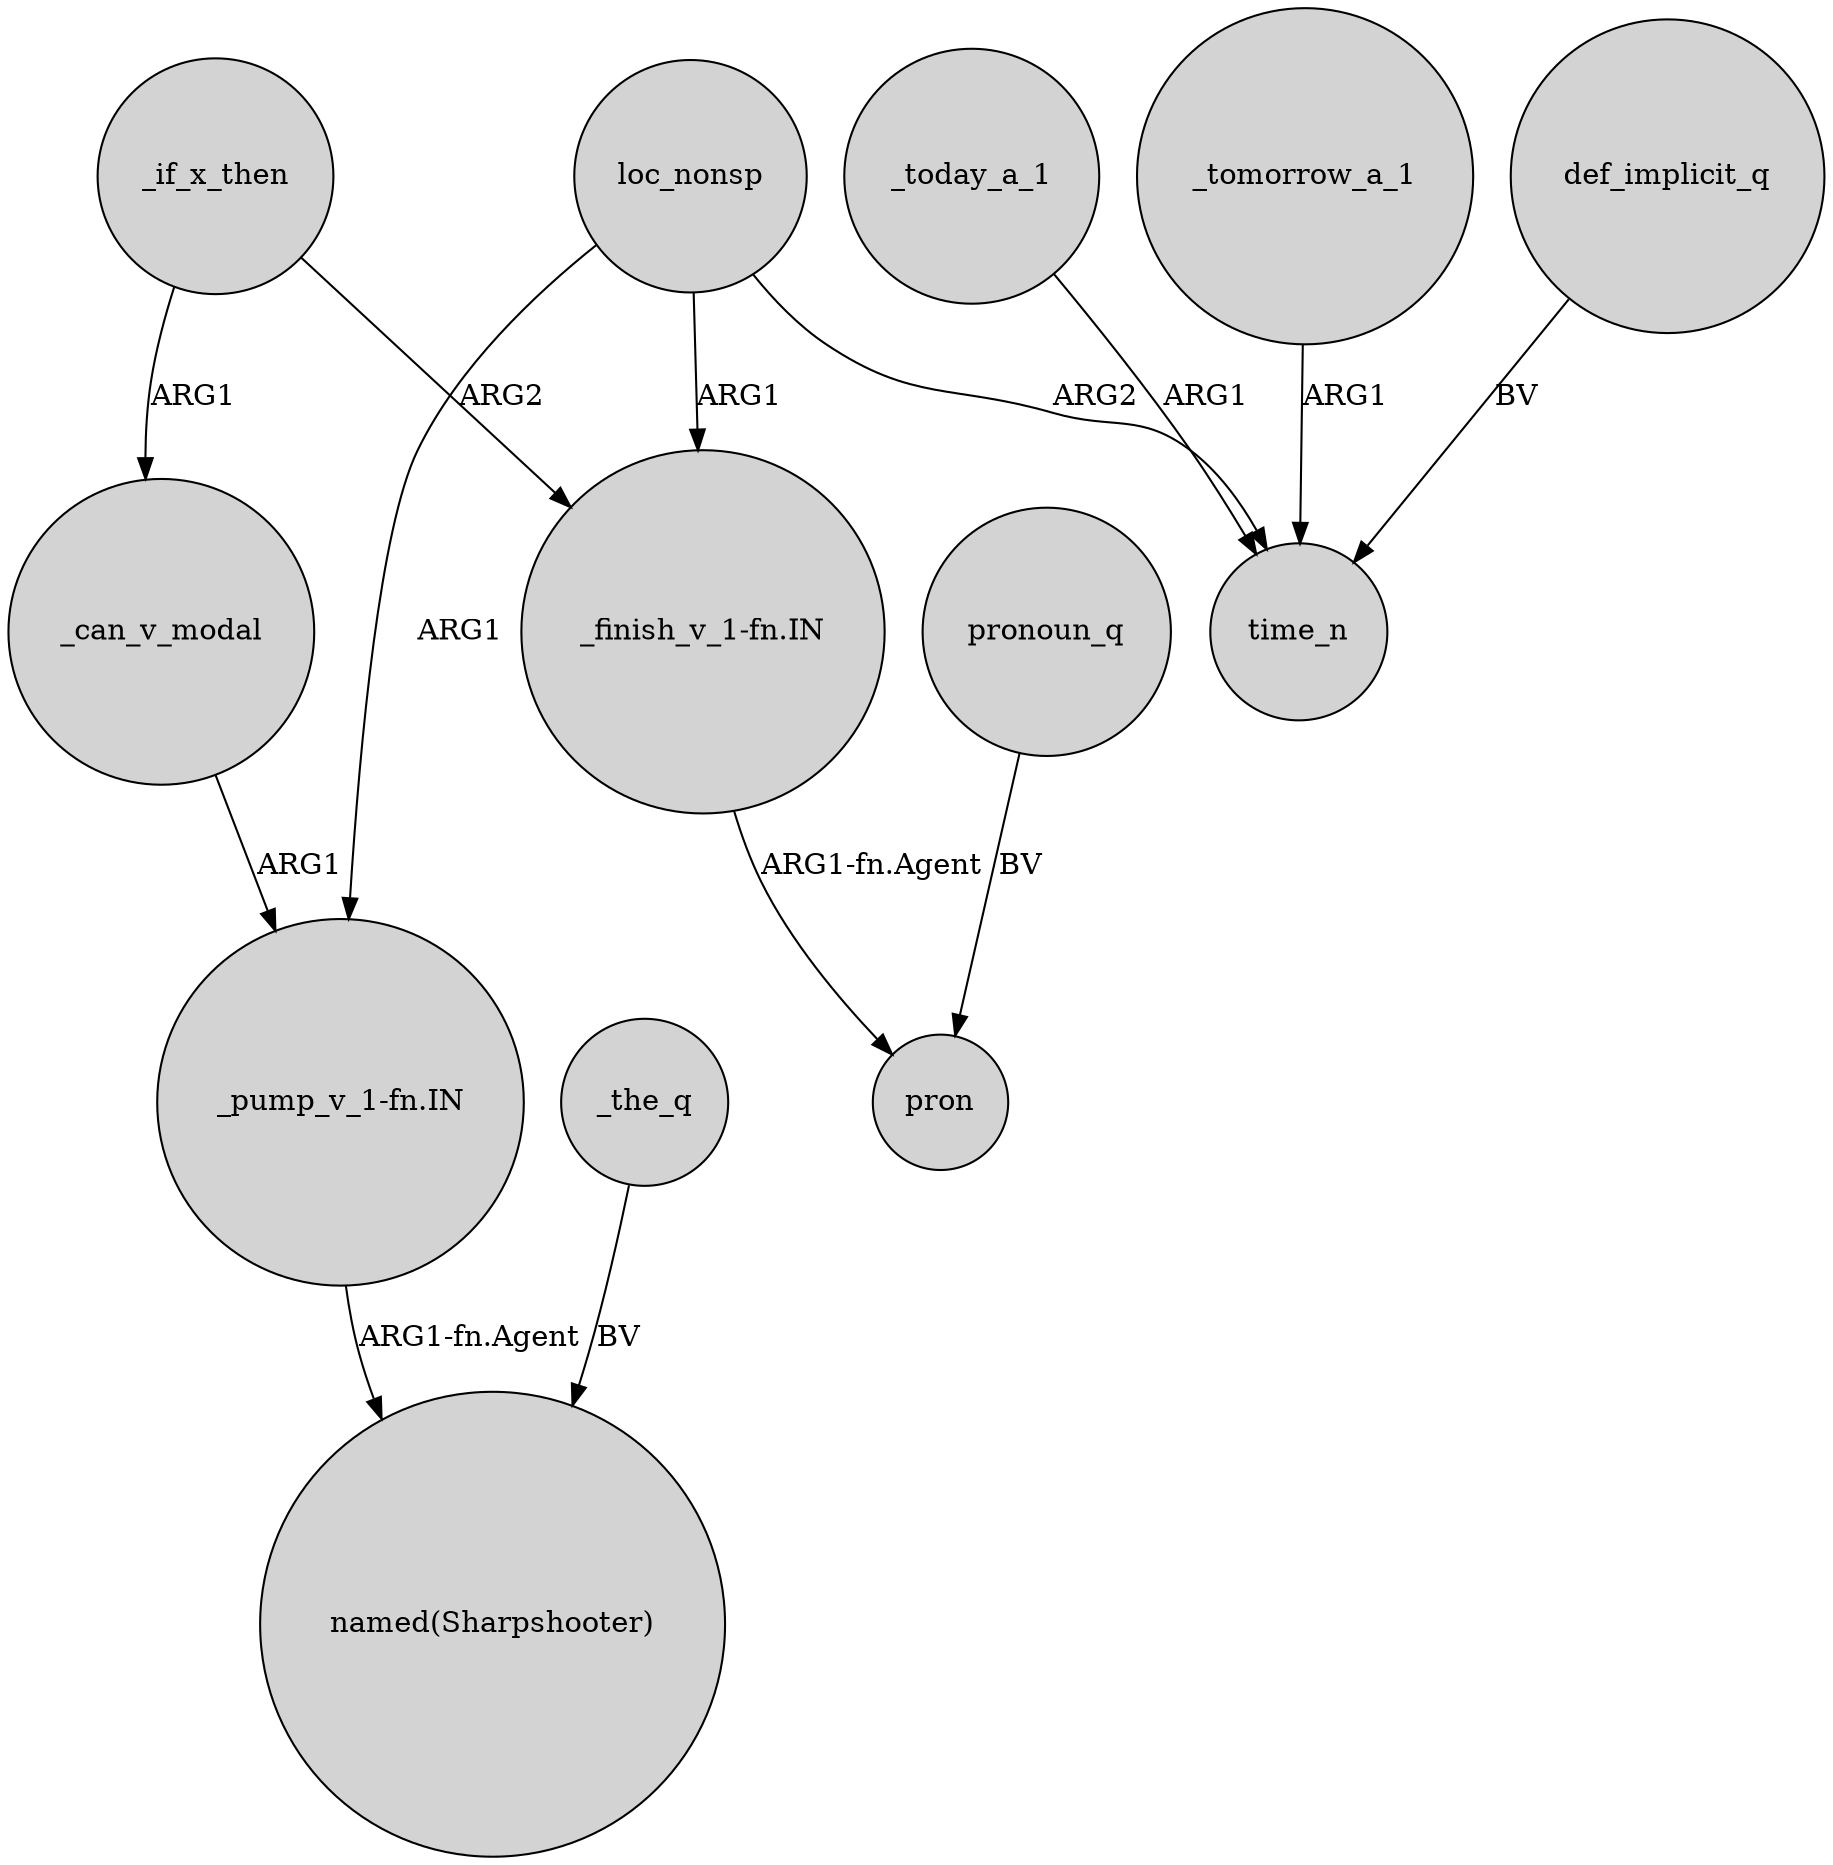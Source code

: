 digraph {
	node [shape=circle style=filled]
	loc_nonsp -> "_pump_v_1-fn.IN" [label=ARG1]
	loc_nonsp -> "_finish_v_1-fn.IN" [label=ARG1]
	_can_v_modal -> "_pump_v_1-fn.IN" [label=ARG1]
	_if_x_then -> _can_v_modal [label=ARG1]
	_today_a_1 -> time_n [label=ARG1]
	_the_q -> "named(Sharpshooter)" [label=BV]
	_tomorrow_a_1 -> time_n [label=ARG1]
	"_pump_v_1-fn.IN" -> "named(Sharpshooter)" [label="ARG1-fn.Agent"]
	loc_nonsp -> time_n [label=ARG2]
	"_finish_v_1-fn.IN" -> pron [label="ARG1-fn.Agent"]
	def_implicit_q -> time_n [label=BV]
	_if_x_then -> "_finish_v_1-fn.IN" [label=ARG2]
	pronoun_q -> pron [label=BV]
}

